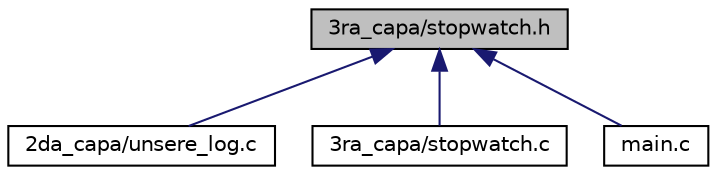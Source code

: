 digraph "3ra_capa/stopwatch.h"
{
  edge [fontname="Helvetica",fontsize="10",labelfontname="Helvetica",labelfontsize="10"];
  node [fontname="Helvetica",fontsize="10",shape=record];
  Node1 [label="3ra_capa/stopwatch.h",height=0.2,width=0.4,color="black", fillcolor="grey75", style="filled", fontcolor="black"];
  Node1 -> Node2 [dir="back",color="midnightblue",fontsize="10",style="solid"];
  Node2 [label="2da_capa/unsere_log.c",height=0.2,width=0.4,color="black", fillcolor="white", style="filled",URL="$unsere__log_8c.html"];
  Node1 -> Node3 [dir="back",color="midnightblue",fontsize="10",style="solid"];
  Node3 [label="3ra_capa/stopwatch.c",height=0.2,width=0.4,color="black", fillcolor="white", style="filled",URL="$stopwatch_8c.html"];
  Node1 -> Node4 [dir="back",color="midnightblue",fontsize="10",style="solid"];
  Node4 [label="main.c",height=0.2,width=0.4,color="black", fillcolor="white", style="filled",URL="$main_8c.html"];
}
